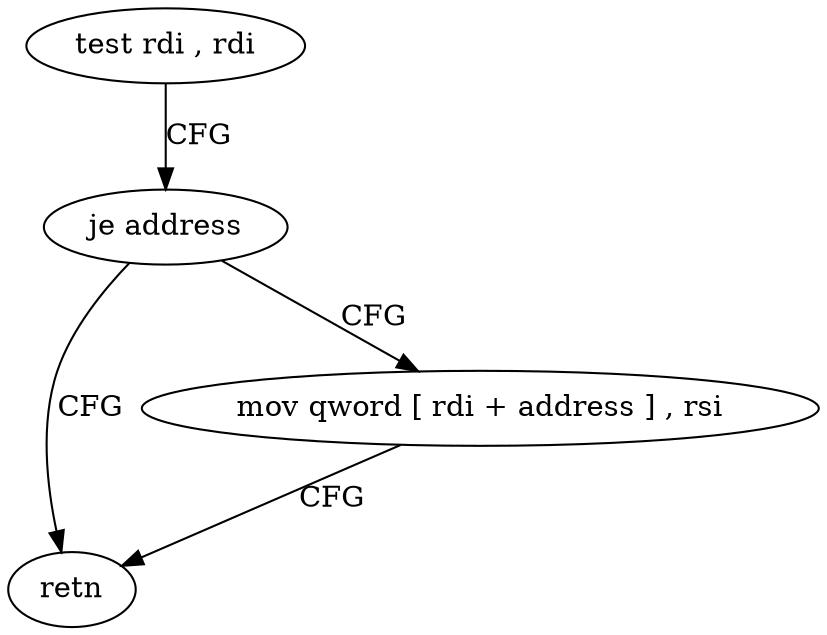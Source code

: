 digraph "func" {
"4295536" [label = "test rdi , rdi" ]
"4295539" [label = "je address" ]
"4295545" [label = "retn" ]
"4295541" [label = "mov qword [ rdi + address ] , rsi" ]
"4295536" -> "4295539" [ label = "CFG" ]
"4295539" -> "4295545" [ label = "CFG" ]
"4295539" -> "4295541" [ label = "CFG" ]
"4295541" -> "4295545" [ label = "CFG" ]
}
